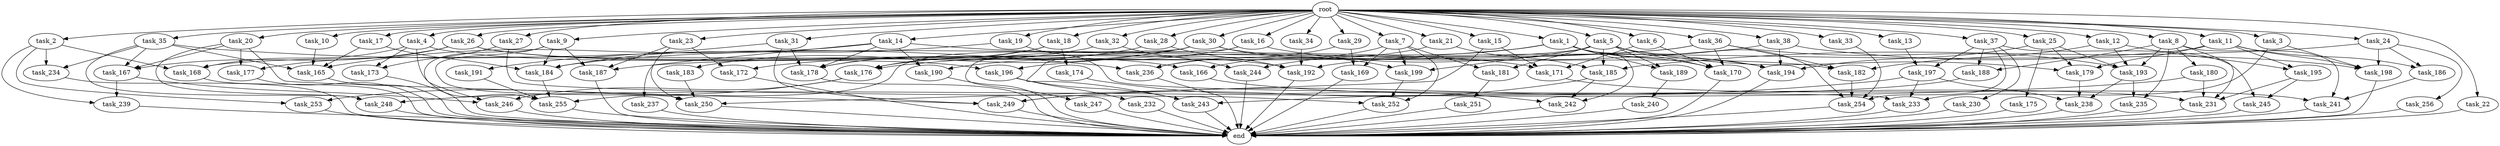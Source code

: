 digraph G {
  task_171 [size="661424963.584000"];
  task_32 [size="1.024000"];
  task_191 [size="858993459.200000"];
  task_247 [size="214748364.800000"];
  task_27 [size="1.024000"];
  task_251 [size="309237645.312000"];
  task_4 [size="1.024000"];
  task_2 [size="1.024000"];
  task_13 [size="1.024000"];
  task_256 [size="309237645.312000"];
  task_182 [size="429496729.600000"];
  task_186 [size="618475290.624000"];
  task_177 [size="352187318.272000"];
  task_168 [size="738734374.912000"];
  task_245 [size="1717986918.400000"];
  task_6 [size="1.024000"];
  task_9 [size="1.024000"];
  task_20 [size="1.024000"];
  task_175 [size="34359738.368000"];
  task_179 [size="558345748.480000"];
  task_189 [size="352187318.272000"];
  task_188 [size="1408749273.088000"];
  task_231 [size="1563368095.744000"];
  task_183 [size="858993459.200000"];
  task_31 [size="1.024000"];
  task_14 [size="1.024000"];
  task_36 [size="1.024000"];
  task_16 [size="1.024000"];
  task_185 [size="601295421.440000"];
  task_249 [size="1365799600.128000"];
  task_243 [size="1700807049.216000"];
  task_198 [size="730144440.320000"];
  task_170 [size="506806140.928000"];
  task_15 [size="1.024000"];
  task_10 [size="1.024000"];
  task_29 [size="1.024000"];
  task_199 [size="463856467.968000"];
  task_242 [size="635655159.808000"];
  task_240 [size="137438953.472000"];
  task_250 [size="1675037245.440000"];
  task_235 [size="584115552.256000"];
  task_167 [size="489626271.744000"];
  task_190 [size="730144440.320000"];
  task_237 [size="34359738.368000"];
  task_26 [size="1.024000"];
  task_174 [size="137438953.472000"];
  end [size="0.000000"];
  task_169 [size="171798691.840000"];
  task_7 [size="1.024000"];
  task_19 [size="1.024000"];
  task_180 [size="549755813.888000"];
  task_18 [size="1.024000"];
  task_12 [size="1.024000"];
  task_230 [size="858993459.200000"];
  task_33 [size="1.024000"];
  task_238 [size="944892805.120000"];
  task_197 [size="1717986918.400000"];
  task_241 [size="1554778161.152000"];
  task_253 [size="764504178.688000"];
  task_173 [size="618475290.624000"];
  task_236 [size="352187318.272000"];
  task_246 [size="841813590.016000"];
  task_184 [size="1133871366.144000"];
  task_25 [size="1.024000"];
  task_21 [size="1.024000"];
  task_37 [size="1.024000"];
  task_244 [size="996432412.672000"];
  task_196 [size="386547056.640000"];
  task_187 [size="506806140.928000"];
  task_23 [size="1.024000"];
  task_176 [size="489626271.744000"];
  root [size="0.000000"];
  task_5 [size="1.024000"];
  task_195 [size="446676598.784000"];
  task_193 [size="798863917.056000"];
  task_11 [size="1.024000"];
  task_194 [size="944892805.120000"];
  task_234 [size="352187318.272000"];
  task_3 [size="1.024000"];
  task_166 [size="171798691.840000"];
  task_239 [size="292057776.128000"];
  task_232 [size="695784701.952000"];
  task_22 [size="1.024000"];
  task_28 [size="1.024000"];
  task_165 [size="807453851.648000"];
  task_34 [size="1.024000"];
  task_233 [size="670014898.176000"];
  task_254 [size="1838246002.688000"];
  task_252 [size="558345748.480000"];
  task_17 [size="1.024000"];
  task_248 [size="429496729.600000"];
  task_192 [size="1692217114.624000"];
  task_178 [size="1726576852.992000"];
  task_1 [size="1.024000"];
  task_181 [size="249108103.168000"];
  task_172 [size="429496729.600000"];
  task_35 [size="1.024000"];
  task_30 [size="1.024000"];
  task_38 [size="1.024000"];
  task_24 [size="1.024000"];
  task_255 [size="1460288880.640000"];
  task_8 [size="1.024000"];

  task_171 -> task_241 [size="301989888.000000"];
  task_32 -> task_183 [size="838860800.000000"];
  task_32 -> task_244 [size="838860800.000000"];
  task_191 -> task_255 [size="75497472.000000"];
  task_247 -> end [size="1.000000"];
  task_27 -> task_252 [size="301989888.000000"];
  task_27 -> task_173 [size="301989888.000000"];
  task_251 -> end [size="1.000000"];
  task_4 -> task_168 [size="301989888.000000"];
  task_4 -> task_255 [size="301989888.000000"];
  task_4 -> task_173 [size="301989888.000000"];
  task_4 -> task_196 [size="301989888.000000"];
  task_2 -> task_168 [size="209715200.000000"];
  task_2 -> task_253 [size="209715200.000000"];
  task_2 -> task_234 [size="209715200.000000"];
  task_2 -> task_239 [size="209715200.000000"];
  task_13 -> task_197 [size="838860800.000000"];
  task_256 -> end [size="1.000000"];
  task_182 -> task_254 [size="209715200.000000"];
  task_186 -> task_241 [size="679477248.000000"];
  task_177 -> end [size="1.000000"];
  task_168 -> end [size="1.000000"];
  task_245 -> end [size="1.000000"];
  task_6 -> task_170 [size="75497472.000000"];
  task_6 -> task_171 [size="75497472.000000"];
  task_9 -> task_187 [size="209715200.000000"];
  task_9 -> task_246 [size="209715200.000000"];
  task_9 -> task_250 [size="209715200.000000"];
  task_9 -> task_184 [size="209715200.000000"];
  task_20 -> task_167 [size="209715200.000000"];
  task_20 -> task_248 [size="209715200.000000"];
  task_20 -> task_249 [size="209715200.000000"];
  task_20 -> task_177 [size="209715200.000000"];
  task_175 -> end [size="1.000000"];
  task_179 -> task_238 [size="679477248.000000"];
  task_189 -> task_240 [size="134217728.000000"];
  task_188 -> task_243 [size="301989888.000000"];
  task_231 -> end [size="1.000000"];
  task_183 -> task_250 [size="679477248.000000"];
  task_31 -> task_178 [size="838860800.000000"];
  task_31 -> task_249 [size="838860800.000000"];
  task_31 -> task_191 [size="838860800.000000"];
  task_14 -> task_178 [size="33554432.000000"];
  task_14 -> task_237 [size="33554432.000000"];
  task_14 -> task_165 [size="33554432.000000"];
  task_14 -> task_171 [size="33554432.000000"];
  task_14 -> task_190 [size="33554432.000000"];
  task_36 -> task_187 [size="75497472.000000"];
  task_36 -> task_182 [size="75497472.000000"];
  task_36 -> task_193 [size="75497472.000000"];
  task_36 -> task_184 [size="75497472.000000"];
  task_36 -> task_170 [size="75497472.000000"];
  task_16 -> task_194 [size="679477248.000000"];
  task_16 -> task_243 [size="679477248.000000"];
  task_16 -> task_190 [size="679477248.000000"];
  task_185 -> task_242 [size="75497472.000000"];
  task_185 -> task_249 [size="75497472.000000"];
  task_249 -> end [size="1.000000"];
  task_243 -> end [size="1.000000"];
  task_198 -> end [size="1.000000"];
  task_170 -> end [size="1.000000"];
  task_15 -> task_250 [size="536870912.000000"];
  task_15 -> task_171 [size="536870912.000000"];
  task_10 -> task_165 [size="209715200.000000"];
  task_29 -> task_169 [size="134217728.000000"];
  task_29 -> task_236 [size="134217728.000000"];
  task_199 -> task_252 [size="209715200.000000"];
  task_242 -> end [size="1.000000"];
  task_240 -> end [size="1.000000"];
  task_250 -> end [size="1.000000"];
  task_235 -> end [size="1.000000"];
  task_167 -> task_246 [size="75497472.000000"];
  task_167 -> task_239 [size="75497472.000000"];
  task_190 -> end [size="1.000000"];
  task_237 -> end [size="1.000000"];
  task_26 -> task_167 [size="134217728.000000"];
  task_26 -> task_192 [size="134217728.000000"];
  task_26 -> task_177 [size="134217728.000000"];
  task_26 -> task_166 [size="134217728.000000"];
  task_174 -> task_242 [size="411041792.000000"];
  task_169 -> end [size="1.000000"];
  task_7 -> task_169 [size="33554432.000000"];
  task_7 -> task_252 [size="33554432.000000"];
  task_7 -> task_199 [size="33554432.000000"];
  task_7 -> task_181 [size="33554432.000000"];
  task_7 -> task_166 [size="33554432.000000"];
  task_19 -> task_233 [size="411041792.000000"];
  task_19 -> task_184 [size="411041792.000000"];
  task_180 -> task_231 [size="75497472.000000"];
  task_180 -> task_248 [size="75497472.000000"];
  task_18 -> task_176 [size="134217728.000000"];
  task_18 -> task_174 [size="134217728.000000"];
  task_18 -> task_178 [size="134217728.000000"];
  task_12 -> task_195 [size="134217728.000000"];
  task_12 -> task_193 [size="134217728.000000"];
  task_12 -> task_182 [size="134217728.000000"];
  task_230 -> end [size="1.000000"];
  task_33 -> task_254 [size="536870912.000000"];
  task_238 -> end [size="1.000000"];
  task_197 -> task_238 [size="209715200.000000"];
  task_197 -> task_233 [size="209715200.000000"];
  task_197 -> task_249 [size="209715200.000000"];
  task_241 -> end [size="1.000000"];
  task_253 -> end [size="1.000000"];
  task_173 -> end [size="1.000000"];
  task_236 -> end [size="1.000000"];
  task_246 -> end [size="1.000000"];
  task_184 -> task_255 [size="838860800.000000"];
  task_25 -> task_175 [size="33554432.000000"];
  task_25 -> task_194 [size="33554432.000000"];
  task_25 -> task_193 [size="33554432.000000"];
  task_25 -> task_179 [size="33554432.000000"];
  task_21 -> task_185 [size="75497472.000000"];
  task_21 -> task_236 [size="75497472.000000"];
  task_37 -> task_230 [size="838860800.000000"];
  task_37 -> task_245 [size="838860800.000000"];
  task_37 -> task_254 [size="838860800.000000"];
  task_37 -> task_197 [size="838860800.000000"];
  task_37 -> task_188 [size="838860800.000000"];
  task_244 -> end [size="1.000000"];
  task_196 -> task_232 [size="679477248.000000"];
  task_196 -> task_243 [size="679477248.000000"];
  task_187 -> end [size="1.000000"];
  task_23 -> task_187 [size="209715200.000000"];
  task_23 -> task_250 [size="209715200.000000"];
  task_23 -> task_172 [size="209715200.000000"];
  task_176 -> task_246 [size="536870912.000000"];
  task_176 -> task_253 [size="536870912.000000"];
  root -> task_12 [size="1.000000"];
  root -> task_36 [size="1.000000"];
  root -> task_16 [size="1.000000"];
  root -> task_9 [size="1.000000"];
  root -> task_1 [size="1.000000"];
  root -> task_11 [size="1.000000"];
  root -> task_22 [size="1.000000"];
  root -> task_7 [size="1.000000"];
  root -> task_28 [size="1.000000"];
  root -> task_4 [size="1.000000"];
  root -> task_34 [size="1.000000"];
  root -> task_2 [size="1.000000"];
  root -> task_15 [size="1.000000"];
  root -> task_10 [size="1.000000"];
  root -> task_29 [size="1.000000"];
  root -> task_21 [size="1.000000"];
  root -> task_17 [size="1.000000"];
  root -> task_18 [size="1.000000"];
  root -> task_27 [size="1.000000"];
  root -> task_20 [size="1.000000"];
  root -> task_23 [size="1.000000"];
  root -> task_6 [size="1.000000"];
  root -> task_32 [size="1.000000"];
  root -> task_5 [size="1.000000"];
  root -> task_37 [size="1.000000"];
  root -> task_26 [size="1.000000"];
  root -> task_25 [size="1.000000"];
  root -> task_8 [size="1.000000"];
  root -> task_35 [size="1.000000"];
  root -> task_13 [size="1.000000"];
  root -> task_30 [size="1.000000"];
  root -> task_19 [size="1.000000"];
  root -> task_33 [size="1.000000"];
  root -> task_38 [size="1.000000"];
  root -> task_24 [size="1.000000"];
  root -> task_3 [size="1.000000"];
  root -> task_31 [size="1.000000"];
  root -> task_14 [size="1.000000"];
  task_5 -> task_189 [size="209715200.000000"];
  task_5 -> task_185 [size="209715200.000000"];
  task_5 -> task_254 [size="209715200.000000"];
  task_5 -> task_179 [size="209715200.000000"];
  task_5 -> task_199 [size="209715200.000000"];
  task_5 -> task_181 [size="209715200.000000"];
  task_5 -> task_168 [size="209715200.000000"];
  task_5 -> task_170 [size="209715200.000000"];
  task_195 -> task_231 [size="838860800.000000"];
  task_195 -> task_245 [size="838860800.000000"];
  task_193 -> task_235 [size="33554432.000000"];
  task_193 -> task_238 [size="33554432.000000"];
  task_11 -> task_195 [size="301989888.000000"];
  task_11 -> task_192 [size="301989888.000000"];
  task_11 -> task_186 [size="301989888.000000"];
  task_11 -> task_179 [size="301989888.000000"];
  task_11 -> task_198 [size="301989888.000000"];
  task_194 -> end [size="1.000000"];
  task_234 -> end [size="1.000000"];
  task_3 -> task_198 [size="33554432.000000"];
  task_3 -> task_233 [size="33554432.000000"];
  task_166 -> task_231 [size="75497472.000000"];
  task_239 -> end [size="1.000000"];
  task_232 -> end [size="1.000000"];
  task_22 -> end [size="1.000000"];
  task_28 -> task_192 [size="679477248.000000"];
  task_28 -> task_178 [size="679477248.000000"];
  task_165 -> end [size="1.000000"];
  task_34 -> task_192 [size="536870912.000000"];
  task_233 -> end [size="1.000000"];
  task_254 -> end [size="1.000000"];
  task_252 -> end [size="1.000000"];
  task_17 -> task_184 [size="411041792.000000"];
  task_17 -> task_165 [size="411041792.000000"];
  task_248 -> end [size="1.000000"];
  task_192 -> end [size="1.000000"];
  task_178 -> end [size="1.000000"];
  task_1 -> task_189 [size="134217728.000000"];
  task_1 -> task_194 [size="134217728.000000"];
  task_1 -> task_242 [size="134217728.000000"];
  task_1 -> task_176 [size="134217728.000000"];
  task_1 -> task_170 [size="134217728.000000"];
  task_1 -> task_244 [size="134217728.000000"];
  task_181 -> task_251 [size="301989888.000000"];
  task_172 -> end [size="1.000000"];
  task_35 -> task_167 [size="134217728.000000"];
  task_35 -> task_234 [size="134217728.000000"];
  task_35 -> task_248 [size="134217728.000000"];
  task_35 -> task_165 [size="134217728.000000"];
  task_35 -> task_236 [size="134217728.000000"];
  task_30 -> task_176 [size="209715200.000000"];
  task_30 -> task_182 [size="209715200.000000"];
  task_30 -> task_247 [size="209715200.000000"];
  task_30 -> task_199 [size="209715200.000000"];
  task_30 -> task_255 [size="209715200.000000"];
  task_30 -> task_172 [size="209715200.000000"];
  task_38 -> task_194 [size="75497472.000000"];
  task_38 -> task_198 [size="75497472.000000"];
  task_38 -> task_196 [size="75497472.000000"];
  task_24 -> task_185 [size="301989888.000000"];
  task_24 -> task_186 [size="301989888.000000"];
  task_24 -> task_256 [size="301989888.000000"];
  task_24 -> task_198 [size="301989888.000000"];
  task_255 -> end [size="1.000000"];
  task_8 -> task_231 [size="536870912.000000"];
  task_8 -> task_235 [size="536870912.000000"];
  task_8 -> task_241 [size="536870912.000000"];
  task_8 -> task_193 [size="536870912.000000"];
  task_8 -> task_180 [size="536870912.000000"];
  task_8 -> task_188 [size="536870912.000000"];
}
